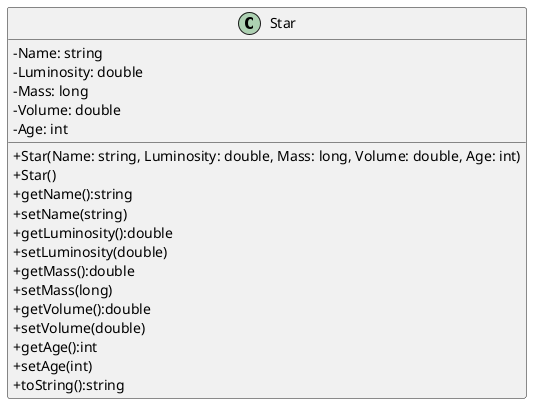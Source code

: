 @startuml
'https://plantuml.com/class-diagram
skinparam classAttributeIconSize 0
class Star  {
    -Name: string
    -Luminosity: double
    -Mass: long
    -Volume: double
    -Age: int
    +Star(Name: string, Luminosity: double, Mass: long, Volume: double, Age: int)
    +Star()
    +getName():string
    +setName(string)
    +getLuminosity():double
    +setLuminosity(double)
    +getMass():double
    +setMass(long)
    +getVolume():double
    +setVolume(double)
    +getAge():int
    +setAge(int)
    +toString():string
}

@enduml